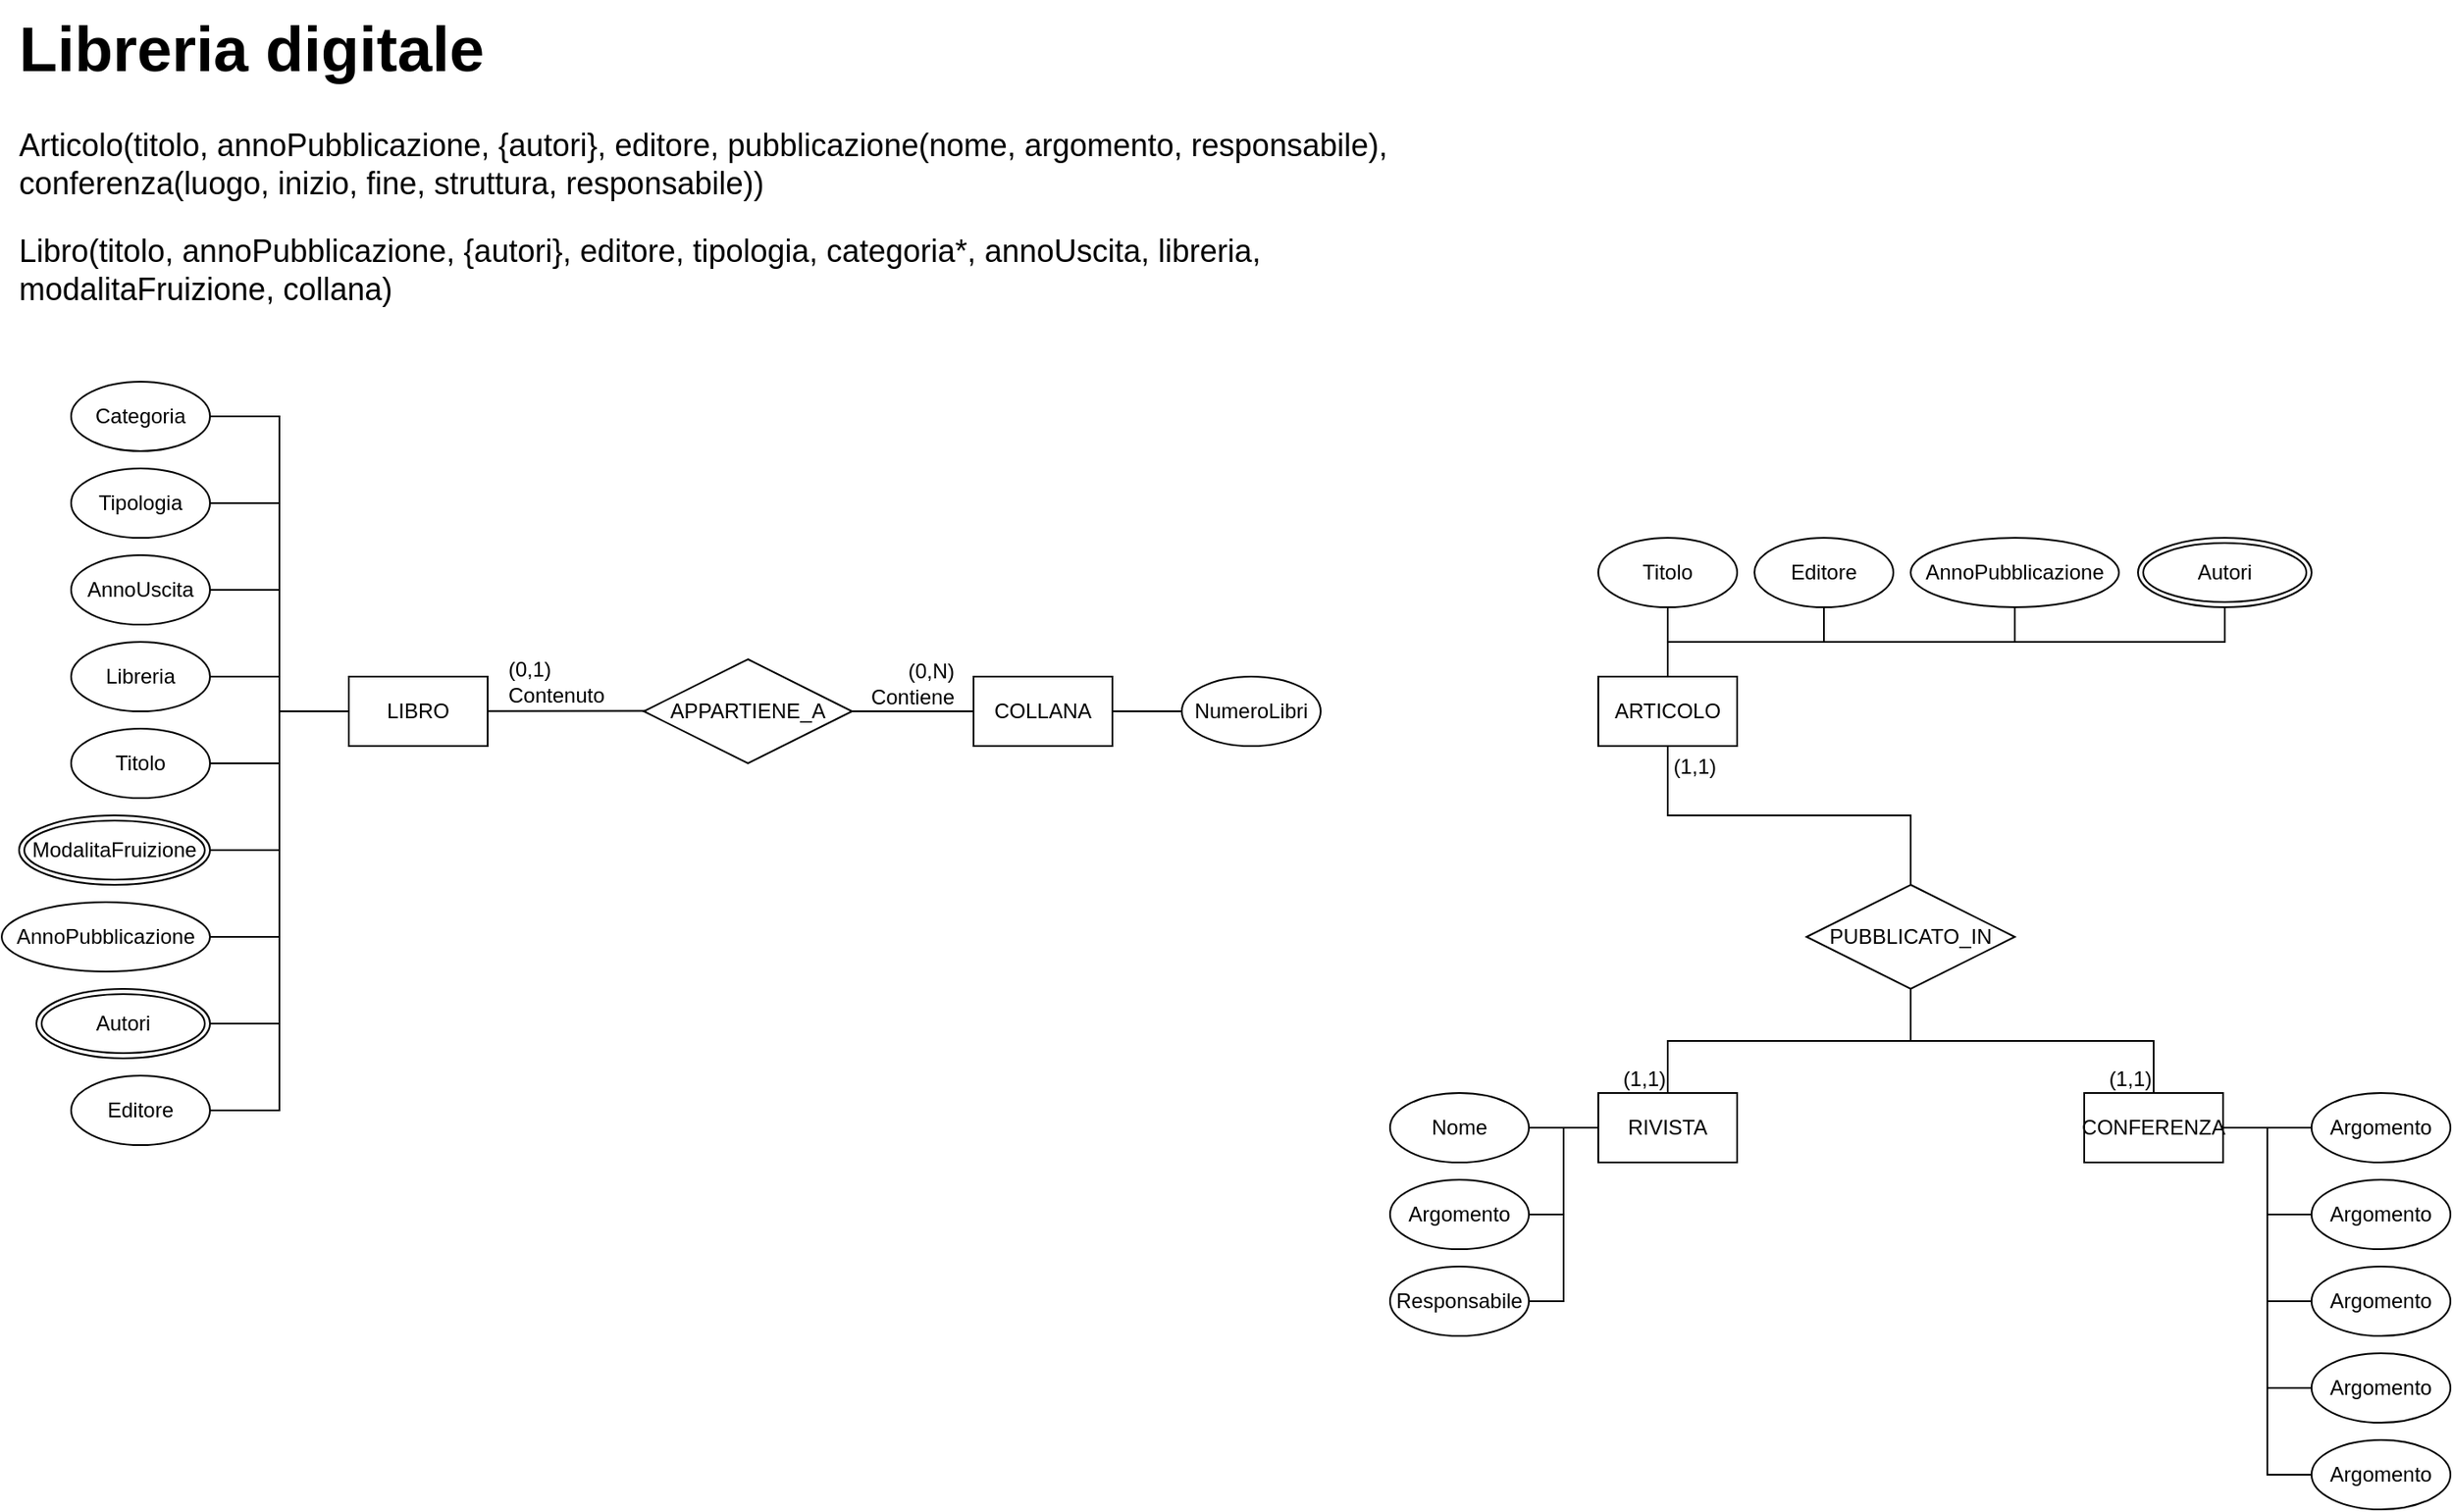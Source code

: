 <mxfile version="26.1.0">
  <diagram name="Page-1" id="hCh2-L-WzJlBCHf1ATzF">
    <mxGraphModel dx="1069" dy="819" grid="1" gridSize="10" guides="1" tooltips="1" connect="1" arrows="1" fold="1" page="1" pageScale="1" pageWidth="827" pageHeight="1169" background="none" math="1" shadow="0">
      <root>
        <mxCell id="0" />
        <mxCell id="1" parent="0" />
        <mxCell id="3gT1epxU8pgeMeXcipZ9-1" value="&lt;h1 style=&quot;margin-top: 0px;&quot;&gt;Libreria digitale&lt;/h1&gt;&lt;p&gt;Articolo(titolo,&amp;nbsp;annoPubblicazione, {autori}, editore, pubblicazione(nome, argomento, responsabile), conferenza(luogo, inizio, fine, struttura, responsabile))&lt;/p&gt;&lt;p&gt;Libro(titolo, annoPubblicazione, {autori}, editore, tipologia, categoria*, annoUscita, libreria, modalitaFruizione, collana)&lt;/p&gt;" style="text;html=1;whiteSpace=wrap;overflow=hidden;rounded=0;fontSize=18;movable=0;resizable=0;rotatable=0;deletable=0;editable=0;locked=1;connectable=0;" parent="1" vertex="1">
          <mxGeometry x="8" y="10" width="810" height="230" as="geometry" />
        </mxCell>
        <mxCell id="ZXgn2BJdAuPuCcgPqNGy-24" value="LIBRO" style="whiteSpace=wrap;html=1;align=center;" vertex="1" parent="1">
          <mxGeometry x="200" y="400" width="80" height="40" as="geometry" />
        </mxCell>
        <mxCell id="ZXgn2BJdAuPuCcgPqNGy-25" value="ARTICOLO" style="whiteSpace=wrap;html=1;align=center;" vertex="1" parent="1">
          <mxGeometry x="920" y="400" width="80" height="40" as="geometry" />
        </mxCell>
        <mxCell id="ZXgn2BJdAuPuCcgPqNGy-26" value="Titolo" style="ellipse;whiteSpace=wrap;html=1;align=center;" vertex="1" parent="1">
          <mxGeometry x="40" y="430" width="80" height="40" as="geometry" />
        </mxCell>
        <mxCell id="ZXgn2BJdAuPuCcgPqNGy-57" value="AnnoPubblicazione" style="ellipse;whiteSpace=wrap;html=1;align=center;" vertex="1" parent="1">
          <mxGeometry y="530" width="120" height="40" as="geometry" />
        </mxCell>
        <mxCell id="ZXgn2BJdAuPuCcgPqNGy-59" value="Autori" style="ellipse;shape=doubleEllipse;margin=3;whiteSpace=wrap;html=1;align=center;" vertex="1" parent="1">
          <mxGeometry x="20" y="580" width="100" height="40" as="geometry" />
        </mxCell>
        <mxCell id="ZXgn2BJdAuPuCcgPqNGy-60" value="Editore" style="ellipse;whiteSpace=wrap;html=1;align=center;" vertex="1" parent="1">
          <mxGeometry x="40" y="630" width="80" height="40" as="geometry" />
        </mxCell>
        <mxCell id="ZXgn2BJdAuPuCcgPqNGy-61" value="Tipologia" style="ellipse;whiteSpace=wrap;html=1;align=center;" vertex="1" parent="1">
          <mxGeometry x="40" y="280" width="80" height="40" as="geometry" />
        </mxCell>
        <mxCell id="ZXgn2BJdAuPuCcgPqNGy-67" value="Categoria" style="ellipse;whiteSpace=wrap;html=1;align=center;" vertex="1" parent="1">
          <mxGeometry x="40" y="230" width="80" height="40" as="geometry" />
        </mxCell>
        <mxCell id="ZXgn2BJdAuPuCcgPqNGy-68" value="AnnoUscita" style="ellipse;whiteSpace=wrap;html=1;align=center;" vertex="1" parent="1">
          <mxGeometry x="40" y="330" width="80" height="40" as="geometry" />
        </mxCell>
        <mxCell id="ZXgn2BJdAuPuCcgPqNGy-69" value="Libreria" style="ellipse;whiteSpace=wrap;html=1;align=center;" vertex="1" parent="1">
          <mxGeometry x="40" y="380" width="80" height="40" as="geometry" />
        </mxCell>
        <mxCell id="ZXgn2BJdAuPuCcgPqNGy-70" value="ModalitaFruizione" style="ellipse;shape=doubleEllipse;margin=3;whiteSpace=wrap;html=1;align=center;" vertex="1" parent="1">
          <mxGeometry x="10" y="480" width="110" height="40" as="geometry" />
        </mxCell>
        <mxCell id="ZXgn2BJdAuPuCcgPqNGy-71" value="" style="endArrow=none;html=1;rounded=0;fontSize=12;startSize=8;endSize=8;jumpStyle=none;flowAnimation=0;edgeStyle=elbowEdgeStyle;" edge="1" parent="1" source="ZXgn2BJdAuPuCcgPqNGy-67" target="ZXgn2BJdAuPuCcgPqNGy-24">
          <mxGeometry relative="1" as="geometry">
            <mxPoint x="160" y="290" as="sourcePoint" />
            <mxPoint x="320" y="290" as="targetPoint" />
          </mxGeometry>
        </mxCell>
        <mxCell id="ZXgn2BJdAuPuCcgPqNGy-72" value="" style="endArrow=none;html=1;rounded=0;fontSize=12;startSize=8;endSize=8;edgeStyle=elbowEdgeStyle;" edge="1" parent="1" source="ZXgn2BJdAuPuCcgPqNGy-61" target="ZXgn2BJdAuPuCcgPqNGy-24">
          <mxGeometry relative="1" as="geometry">
            <mxPoint x="260" y="320" as="sourcePoint" />
            <mxPoint x="420" y="320" as="targetPoint" />
          </mxGeometry>
        </mxCell>
        <mxCell id="ZXgn2BJdAuPuCcgPqNGy-73" value="" style="endArrow=none;html=1;rounded=0;fontSize=12;startSize=8;endSize=8;edgeStyle=elbowEdgeStyle;" edge="1" parent="1" source="ZXgn2BJdAuPuCcgPqNGy-69" target="ZXgn2BJdAuPuCcgPqNGy-24">
          <mxGeometry relative="1" as="geometry">
            <mxPoint x="200" y="510" as="sourcePoint" />
            <mxPoint x="360" y="510" as="targetPoint" />
          </mxGeometry>
        </mxCell>
        <mxCell id="ZXgn2BJdAuPuCcgPqNGy-74" value="" style="endArrow=none;html=1;rounded=0;fontSize=12;startSize=8;endSize=8;edgeStyle=elbowEdgeStyle;" edge="1" parent="1" source="ZXgn2BJdAuPuCcgPqNGy-68" target="ZXgn2BJdAuPuCcgPqNGy-24">
          <mxGeometry relative="1" as="geometry">
            <mxPoint x="170" y="510" as="sourcePoint" />
            <mxPoint x="330" y="510" as="targetPoint" />
          </mxGeometry>
        </mxCell>
        <mxCell id="ZXgn2BJdAuPuCcgPqNGy-75" value="" style="endArrow=none;html=1;rounded=0;fontSize=12;startSize=8;endSize=8;edgeStyle=elbowEdgeStyle;" edge="1" parent="1" source="ZXgn2BJdAuPuCcgPqNGy-26" target="ZXgn2BJdAuPuCcgPqNGy-24">
          <mxGeometry relative="1" as="geometry">
            <mxPoint x="200" y="530" as="sourcePoint" />
            <mxPoint x="360" y="530" as="targetPoint" />
          </mxGeometry>
        </mxCell>
        <mxCell id="ZXgn2BJdAuPuCcgPqNGy-76" value="" style="endArrow=none;html=1;rounded=0;fontSize=12;startSize=8;endSize=8;edgeStyle=elbowEdgeStyle;" edge="1" parent="1" source="ZXgn2BJdAuPuCcgPqNGy-70" target="ZXgn2BJdAuPuCcgPqNGy-24">
          <mxGeometry relative="1" as="geometry">
            <mxPoint x="190" y="560" as="sourcePoint" />
            <mxPoint x="350" y="560" as="targetPoint" />
          </mxGeometry>
        </mxCell>
        <mxCell id="ZXgn2BJdAuPuCcgPqNGy-77" value="" style="endArrow=none;html=1;rounded=0;fontSize=12;startSize=8;endSize=8;edgeStyle=elbowEdgeStyle;" edge="1" parent="1" source="ZXgn2BJdAuPuCcgPqNGy-57" target="ZXgn2BJdAuPuCcgPqNGy-24">
          <mxGeometry relative="1" as="geometry">
            <mxPoint x="200" y="550" as="sourcePoint" />
            <mxPoint x="360" y="550" as="targetPoint" />
          </mxGeometry>
        </mxCell>
        <mxCell id="ZXgn2BJdAuPuCcgPqNGy-78" value="" style="endArrow=none;html=1;rounded=0;fontSize=12;startSize=8;endSize=8;edgeStyle=elbowEdgeStyle;" edge="1" parent="1" source="ZXgn2BJdAuPuCcgPqNGy-59" target="ZXgn2BJdAuPuCcgPqNGy-24">
          <mxGeometry relative="1" as="geometry">
            <mxPoint x="250" y="560" as="sourcePoint" />
            <mxPoint x="410" y="560" as="targetPoint" />
          </mxGeometry>
        </mxCell>
        <mxCell id="ZXgn2BJdAuPuCcgPqNGy-79" value="" style="endArrow=none;html=1;rounded=0;fontSize=12;startSize=8;endSize=8;edgeStyle=elbowEdgeStyle;" edge="1" parent="1" source="ZXgn2BJdAuPuCcgPqNGy-60" target="ZXgn2BJdAuPuCcgPqNGy-24">
          <mxGeometry relative="1" as="geometry">
            <mxPoint x="210" y="550" as="sourcePoint" />
            <mxPoint x="370" y="550" as="targetPoint" />
          </mxGeometry>
        </mxCell>
        <mxCell id="ZXgn2BJdAuPuCcgPqNGy-80" value="COLLANA" style="whiteSpace=wrap;html=1;align=center;" vertex="1" parent="1">
          <mxGeometry x="560" y="400" width="80" height="40" as="geometry" />
        </mxCell>
        <mxCell id="ZXgn2BJdAuPuCcgPqNGy-81" value="NumeroLibri" style="ellipse;whiteSpace=wrap;html=1;align=center;" vertex="1" parent="1">
          <mxGeometry x="680" y="400" width="80" height="40" as="geometry" />
        </mxCell>
        <mxCell id="ZXgn2BJdAuPuCcgPqNGy-82" value="APPARTIENE_A" style="shape=rhombus;perimeter=rhombusPerimeter;whiteSpace=wrap;html=1;align=center;" vertex="1" parent="1">
          <mxGeometry x="370" y="390" width="120" height="60" as="geometry" />
        </mxCell>
        <mxCell id="ZXgn2BJdAuPuCcgPqNGy-100" value="" style="endArrow=none;html=1;rounded=0;fontSize=12;startSize=8;endSize=8;curved=1;" edge="1" parent="1" source="ZXgn2BJdAuPuCcgPqNGy-24" target="ZXgn2BJdAuPuCcgPqNGy-82">
          <mxGeometry relative="1" as="geometry">
            <mxPoint x="300" y="419.64" as="sourcePoint" />
            <mxPoint x="390.0" y="419.64" as="targetPoint" />
            <Array as="points">
              <mxPoint x="340" y="419.64" />
            </Array>
          </mxGeometry>
        </mxCell>
        <mxCell id="ZXgn2BJdAuPuCcgPqNGy-101" value="(0,1)&lt;br&gt;Contenuto" style="resizable=0;html=1;whiteSpace=wrap;align=left;verticalAlign=bottom;" connectable="0" vertex="1" parent="ZXgn2BJdAuPuCcgPqNGy-100">
          <mxGeometry x="1" relative="1" as="geometry">
            <mxPoint x="-80" as="offset" />
          </mxGeometry>
        </mxCell>
        <mxCell id="ZXgn2BJdAuPuCcgPqNGy-102" value="" style="endArrow=none;html=1;rounded=0;fontSize=12;startSize=8;endSize=8;curved=1;" edge="1" parent="1" source="ZXgn2BJdAuPuCcgPqNGy-82" target="ZXgn2BJdAuPuCcgPqNGy-80">
          <mxGeometry relative="1" as="geometry">
            <mxPoint x="340" y="540" as="sourcePoint" />
            <mxPoint x="500" y="540" as="targetPoint" />
          </mxGeometry>
        </mxCell>
        <mxCell id="ZXgn2BJdAuPuCcgPqNGy-103" value="(0,N)&lt;br&gt;Contiene" style="resizable=0;html=1;whiteSpace=wrap;align=right;verticalAlign=bottom;" connectable="0" vertex="1" parent="ZXgn2BJdAuPuCcgPqNGy-102">
          <mxGeometry x="1" relative="1" as="geometry">
            <mxPoint x="-10" as="offset" />
          </mxGeometry>
        </mxCell>
        <mxCell id="ZXgn2BJdAuPuCcgPqNGy-105" value="" style="endArrow=none;html=1;rounded=0;fontSize=12;startSize=8;endSize=8;curved=1;" edge="1" parent="1" source="ZXgn2BJdAuPuCcgPqNGy-80" target="ZXgn2BJdAuPuCcgPqNGy-81">
          <mxGeometry relative="1" as="geometry">
            <mxPoint x="460" y="490" as="sourcePoint" />
            <mxPoint x="620" y="490" as="targetPoint" />
          </mxGeometry>
        </mxCell>
        <mxCell id="ZXgn2BJdAuPuCcgPqNGy-106" value="Titolo" style="ellipse;whiteSpace=wrap;html=1;align=center;" vertex="1" parent="1">
          <mxGeometry x="920" y="320" width="80" height="40" as="geometry" />
        </mxCell>
        <mxCell id="ZXgn2BJdAuPuCcgPqNGy-107" value="AnnoPubblicazione" style="ellipse;whiteSpace=wrap;html=1;align=center;" vertex="1" parent="1">
          <mxGeometry x="1100" y="320" width="120" height="40" as="geometry" />
        </mxCell>
        <mxCell id="ZXgn2BJdAuPuCcgPqNGy-108" value="Autori" style="ellipse;shape=doubleEllipse;margin=3;whiteSpace=wrap;html=1;align=center;" vertex="1" parent="1">
          <mxGeometry x="1231" y="320" width="100" height="40" as="geometry" />
        </mxCell>
        <mxCell id="ZXgn2BJdAuPuCcgPqNGy-109" value="Editore" style="ellipse;whiteSpace=wrap;html=1;align=center;" vertex="1" parent="1">
          <mxGeometry x="1010" y="320" width="80" height="40" as="geometry" />
        </mxCell>
        <mxCell id="ZXgn2BJdAuPuCcgPqNGy-111" value="" style="endArrow=none;html=1;rounded=0;fontSize=12;startSize=8;endSize=8;edgeStyle=elbowEdgeStyle;elbow=vertical;" edge="1" parent="1" source="ZXgn2BJdAuPuCcgPqNGy-25" target="ZXgn2BJdAuPuCcgPqNGy-106">
          <mxGeometry relative="1" as="geometry">
            <mxPoint x="870" y="460" as="sourcePoint" />
            <mxPoint x="1030" y="460" as="targetPoint" />
          </mxGeometry>
        </mxCell>
        <mxCell id="ZXgn2BJdAuPuCcgPqNGy-112" value="" style="endArrow=none;html=1;rounded=0;fontSize=12;startSize=8;endSize=8;edgeStyle=elbowEdgeStyle;elbow=vertical;" edge="1" parent="1" source="ZXgn2BJdAuPuCcgPqNGy-25" target="ZXgn2BJdAuPuCcgPqNGy-109">
          <mxGeometry relative="1" as="geometry">
            <mxPoint x="930" y="490" as="sourcePoint" />
            <mxPoint x="1090" y="490" as="targetPoint" />
          </mxGeometry>
        </mxCell>
        <mxCell id="ZXgn2BJdAuPuCcgPqNGy-113" value="" style="endArrow=none;html=1;rounded=0;fontSize=12;startSize=8;endSize=8;edgeStyle=elbowEdgeStyle;elbow=vertical;" edge="1" parent="1" source="ZXgn2BJdAuPuCcgPqNGy-25" target="ZXgn2BJdAuPuCcgPqNGy-107">
          <mxGeometry relative="1" as="geometry">
            <mxPoint x="940" y="440" as="sourcePoint" />
            <mxPoint x="1100" y="440" as="targetPoint" />
          </mxGeometry>
        </mxCell>
        <mxCell id="ZXgn2BJdAuPuCcgPqNGy-114" value="" style="endArrow=none;html=1;rounded=0;fontSize=12;startSize=8;endSize=8;edgeStyle=elbowEdgeStyle;elbow=vertical;" edge="1" parent="1" source="ZXgn2BJdAuPuCcgPqNGy-25" target="ZXgn2BJdAuPuCcgPqNGy-108">
          <mxGeometry relative="1" as="geometry">
            <mxPoint x="990" y="460" as="sourcePoint" />
            <mxPoint x="1150" y="460" as="targetPoint" />
          </mxGeometry>
        </mxCell>
        <mxCell id="ZXgn2BJdAuPuCcgPqNGy-110" value="RIVISTA" style="whiteSpace=wrap;html=1;align=center;" vertex="1" parent="1">
          <mxGeometry x="920" y="640" width="80" height="40" as="geometry" />
        </mxCell>
        <mxCell id="ZXgn2BJdAuPuCcgPqNGy-115" value="CONFERENZA" style="whiteSpace=wrap;html=1;align=center;" vertex="1" parent="1">
          <mxGeometry x="1200" y="640" width="80" height="40" as="geometry" />
        </mxCell>
        <mxCell id="ZXgn2BJdAuPuCcgPqNGy-116" value="Nome" style="ellipse;whiteSpace=wrap;html=1;align=center;" vertex="1" parent="1">
          <mxGeometry x="800" y="640" width="80" height="40" as="geometry" />
        </mxCell>
        <mxCell id="ZXgn2BJdAuPuCcgPqNGy-117" value="Argomento" style="ellipse;whiteSpace=wrap;html=1;align=center;" vertex="1" parent="1">
          <mxGeometry x="800" y="690" width="80" height="40" as="geometry" />
        </mxCell>
        <mxCell id="ZXgn2BJdAuPuCcgPqNGy-118" value="Responsabile" style="ellipse;whiteSpace=wrap;html=1;align=center;" vertex="1" parent="1">
          <mxGeometry x="800" y="740" width="80" height="40" as="geometry" />
        </mxCell>
        <mxCell id="ZXgn2BJdAuPuCcgPqNGy-119" value="Argomento" style="ellipse;whiteSpace=wrap;html=1;align=center;" vertex="1" parent="1">
          <mxGeometry x="1331" y="640" width="80" height="40" as="geometry" />
        </mxCell>
        <mxCell id="ZXgn2BJdAuPuCcgPqNGy-120" value="Argomento" style="ellipse;whiteSpace=wrap;html=1;align=center;" vertex="1" parent="1">
          <mxGeometry x="1331" y="690" width="80" height="40" as="geometry" />
        </mxCell>
        <mxCell id="ZXgn2BJdAuPuCcgPqNGy-121" value="Argomento" style="ellipse;whiteSpace=wrap;html=1;align=center;" vertex="1" parent="1">
          <mxGeometry x="1331" y="740" width="80" height="40" as="geometry" />
        </mxCell>
        <mxCell id="ZXgn2BJdAuPuCcgPqNGy-122" value="Argomento" style="ellipse;whiteSpace=wrap;html=1;align=center;" vertex="1" parent="1">
          <mxGeometry x="1331" y="790" width="80" height="40" as="geometry" />
        </mxCell>
        <mxCell id="ZXgn2BJdAuPuCcgPqNGy-123" value="Argomento" style="ellipse;whiteSpace=wrap;html=1;align=center;" vertex="1" parent="1">
          <mxGeometry x="1331" y="840" width="80" height="40" as="geometry" />
        </mxCell>
        <mxCell id="ZXgn2BJdAuPuCcgPqNGy-124" value="PUBBLICATO_IN" style="shape=rhombus;perimeter=rhombusPerimeter;whiteSpace=wrap;html=1;align=center;" vertex="1" parent="1">
          <mxGeometry x="1040" y="520" width="120" height="60" as="geometry" />
        </mxCell>
        <mxCell id="ZXgn2BJdAuPuCcgPqNGy-125" value="" style="endArrow=none;html=1;rounded=0;fontSize=12;startSize=8;endSize=8;edgeStyle=elbowEdgeStyle;" edge="1" parent="1" source="ZXgn2BJdAuPuCcgPqNGy-116" target="ZXgn2BJdAuPuCcgPqNGy-110">
          <mxGeometry relative="1" as="geometry">
            <mxPoint x="930" y="730" as="sourcePoint" />
            <mxPoint x="1090" y="730" as="targetPoint" />
          </mxGeometry>
        </mxCell>
        <mxCell id="ZXgn2BJdAuPuCcgPqNGy-126" value="" style="endArrow=none;html=1;rounded=0;fontSize=12;startSize=8;endSize=8;edgeStyle=elbowEdgeStyle;" edge="1" parent="1" source="ZXgn2BJdAuPuCcgPqNGy-117" target="ZXgn2BJdAuPuCcgPqNGy-110">
          <mxGeometry relative="1" as="geometry">
            <mxPoint x="830" y="720" as="sourcePoint" />
            <mxPoint x="1090" y="720" as="targetPoint" />
          </mxGeometry>
        </mxCell>
        <mxCell id="ZXgn2BJdAuPuCcgPqNGy-127" value="" style="endArrow=none;html=1;rounded=0;fontSize=12;startSize=8;endSize=8;edgeStyle=elbowEdgeStyle;" edge="1" parent="1" source="ZXgn2BJdAuPuCcgPqNGy-118" target="ZXgn2BJdAuPuCcgPqNGy-110">
          <mxGeometry relative="1" as="geometry">
            <mxPoint x="920" y="740" as="sourcePoint" />
            <mxPoint x="1080" y="740" as="targetPoint" />
          </mxGeometry>
        </mxCell>
        <mxCell id="ZXgn2BJdAuPuCcgPqNGy-128" value="" style="endArrow=none;html=1;rounded=0;fontSize=12;startSize=8;endSize=8;edgeStyle=elbowEdgeStyle;" edge="1" parent="1" source="ZXgn2BJdAuPuCcgPqNGy-115" target="ZXgn2BJdAuPuCcgPqNGy-119">
          <mxGeometry relative="1" as="geometry">
            <mxPoint x="1210" y="770" as="sourcePoint" />
            <mxPoint x="1370" y="770" as="targetPoint" />
          </mxGeometry>
        </mxCell>
        <mxCell id="ZXgn2BJdAuPuCcgPqNGy-129" value="" style="endArrow=none;html=1;rounded=0;fontSize=12;startSize=8;endSize=8;edgeStyle=elbowEdgeStyle;" edge="1" parent="1" source="ZXgn2BJdAuPuCcgPqNGy-115" target="ZXgn2BJdAuPuCcgPqNGy-120">
          <mxGeometry relative="1" as="geometry">
            <mxPoint x="1140" y="760" as="sourcePoint" />
            <mxPoint x="1300" y="760" as="targetPoint" />
          </mxGeometry>
        </mxCell>
        <mxCell id="ZXgn2BJdAuPuCcgPqNGy-130" value="" style="endArrow=none;html=1;rounded=0;fontSize=12;startSize=8;endSize=8;edgeStyle=elbowEdgeStyle;" edge="1" parent="1" source="ZXgn2BJdAuPuCcgPqNGy-115" target="ZXgn2BJdAuPuCcgPqNGy-121">
          <mxGeometry relative="1" as="geometry">
            <mxPoint x="1040" y="750" as="sourcePoint" />
            <mxPoint x="1200" y="750" as="targetPoint" />
          </mxGeometry>
        </mxCell>
        <mxCell id="ZXgn2BJdAuPuCcgPqNGy-131" value="" style="endArrow=none;html=1;rounded=0;fontSize=12;startSize=8;endSize=8;edgeStyle=elbowEdgeStyle;" edge="1" parent="1" source="ZXgn2BJdAuPuCcgPqNGy-115" target="ZXgn2BJdAuPuCcgPqNGy-122">
          <mxGeometry relative="1" as="geometry">
            <mxPoint x="1110" y="770" as="sourcePoint" />
            <mxPoint x="1270" y="770" as="targetPoint" />
          </mxGeometry>
        </mxCell>
        <mxCell id="ZXgn2BJdAuPuCcgPqNGy-132" value="" style="endArrow=none;html=1;rounded=0;fontSize=12;startSize=8;endSize=8;edgeStyle=elbowEdgeStyle;" edge="1" parent="1" source="ZXgn2BJdAuPuCcgPqNGy-115" target="ZXgn2BJdAuPuCcgPqNGy-123">
          <mxGeometry relative="1" as="geometry">
            <mxPoint x="1080" y="780" as="sourcePoint" />
            <mxPoint x="1380" y="860" as="targetPoint" />
          </mxGeometry>
        </mxCell>
        <mxCell id="ZXgn2BJdAuPuCcgPqNGy-135" value="" style="endArrow=none;html=1;rounded=0;fontSize=12;startSize=8;endSize=8;edgeStyle=elbowEdgeStyle;elbow=vertical;" edge="1" parent="1" source="ZXgn2BJdAuPuCcgPqNGy-124" target="ZXgn2BJdAuPuCcgPqNGy-25">
          <mxGeometry relative="1" as="geometry">
            <mxPoint x="870" y="480" as="sourcePoint" />
            <mxPoint x="990" y="460" as="targetPoint" />
          </mxGeometry>
        </mxCell>
        <mxCell id="ZXgn2BJdAuPuCcgPqNGy-136" value="(1,1)" style="resizable=0;html=1;whiteSpace=wrap;align=right;verticalAlign=bottom;" connectable="0" vertex="1" parent="ZXgn2BJdAuPuCcgPqNGy-135">
          <mxGeometry x="1" relative="1" as="geometry">
            <mxPoint x="29" y="20" as="offset" />
          </mxGeometry>
        </mxCell>
        <mxCell id="ZXgn2BJdAuPuCcgPqNGy-137" value="" style="endArrow=none;html=1;rounded=0;fontSize=12;startSize=8;endSize=8;edgeStyle=elbowEdgeStyle;elbow=vertical;" edge="1" parent="1" source="ZXgn2BJdAuPuCcgPqNGy-124" target="ZXgn2BJdAuPuCcgPqNGy-110">
          <mxGeometry relative="1" as="geometry">
            <mxPoint x="1050" y="650" as="sourcePoint" />
            <mxPoint x="1210" y="650" as="targetPoint" />
          </mxGeometry>
        </mxCell>
        <mxCell id="ZXgn2BJdAuPuCcgPqNGy-138" value="(1,1)" style="resizable=0;html=1;whiteSpace=wrap;align=right;verticalAlign=bottom;" connectable="0" vertex="1" parent="ZXgn2BJdAuPuCcgPqNGy-137">
          <mxGeometry x="1" relative="1" as="geometry" />
        </mxCell>
        <mxCell id="ZXgn2BJdAuPuCcgPqNGy-139" value="" style="endArrow=none;html=1;rounded=0;fontSize=12;startSize=8;endSize=8;edgeStyle=elbowEdgeStyle;elbow=vertical;" edge="1" parent="1" source="ZXgn2BJdAuPuCcgPqNGy-124" target="ZXgn2BJdAuPuCcgPqNGy-115">
          <mxGeometry relative="1" as="geometry">
            <mxPoint x="1060" y="650" as="sourcePoint" />
            <mxPoint x="1220" y="650" as="targetPoint" />
          </mxGeometry>
        </mxCell>
        <mxCell id="ZXgn2BJdAuPuCcgPqNGy-140" value="(1,1)" style="resizable=0;html=1;whiteSpace=wrap;align=right;verticalAlign=bottom;" connectable="0" vertex="1" parent="ZXgn2BJdAuPuCcgPqNGy-139">
          <mxGeometry x="1" relative="1" as="geometry" />
        </mxCell>
      </root>
    </mxGraphModel>
  </diagram>
</mxfile>
